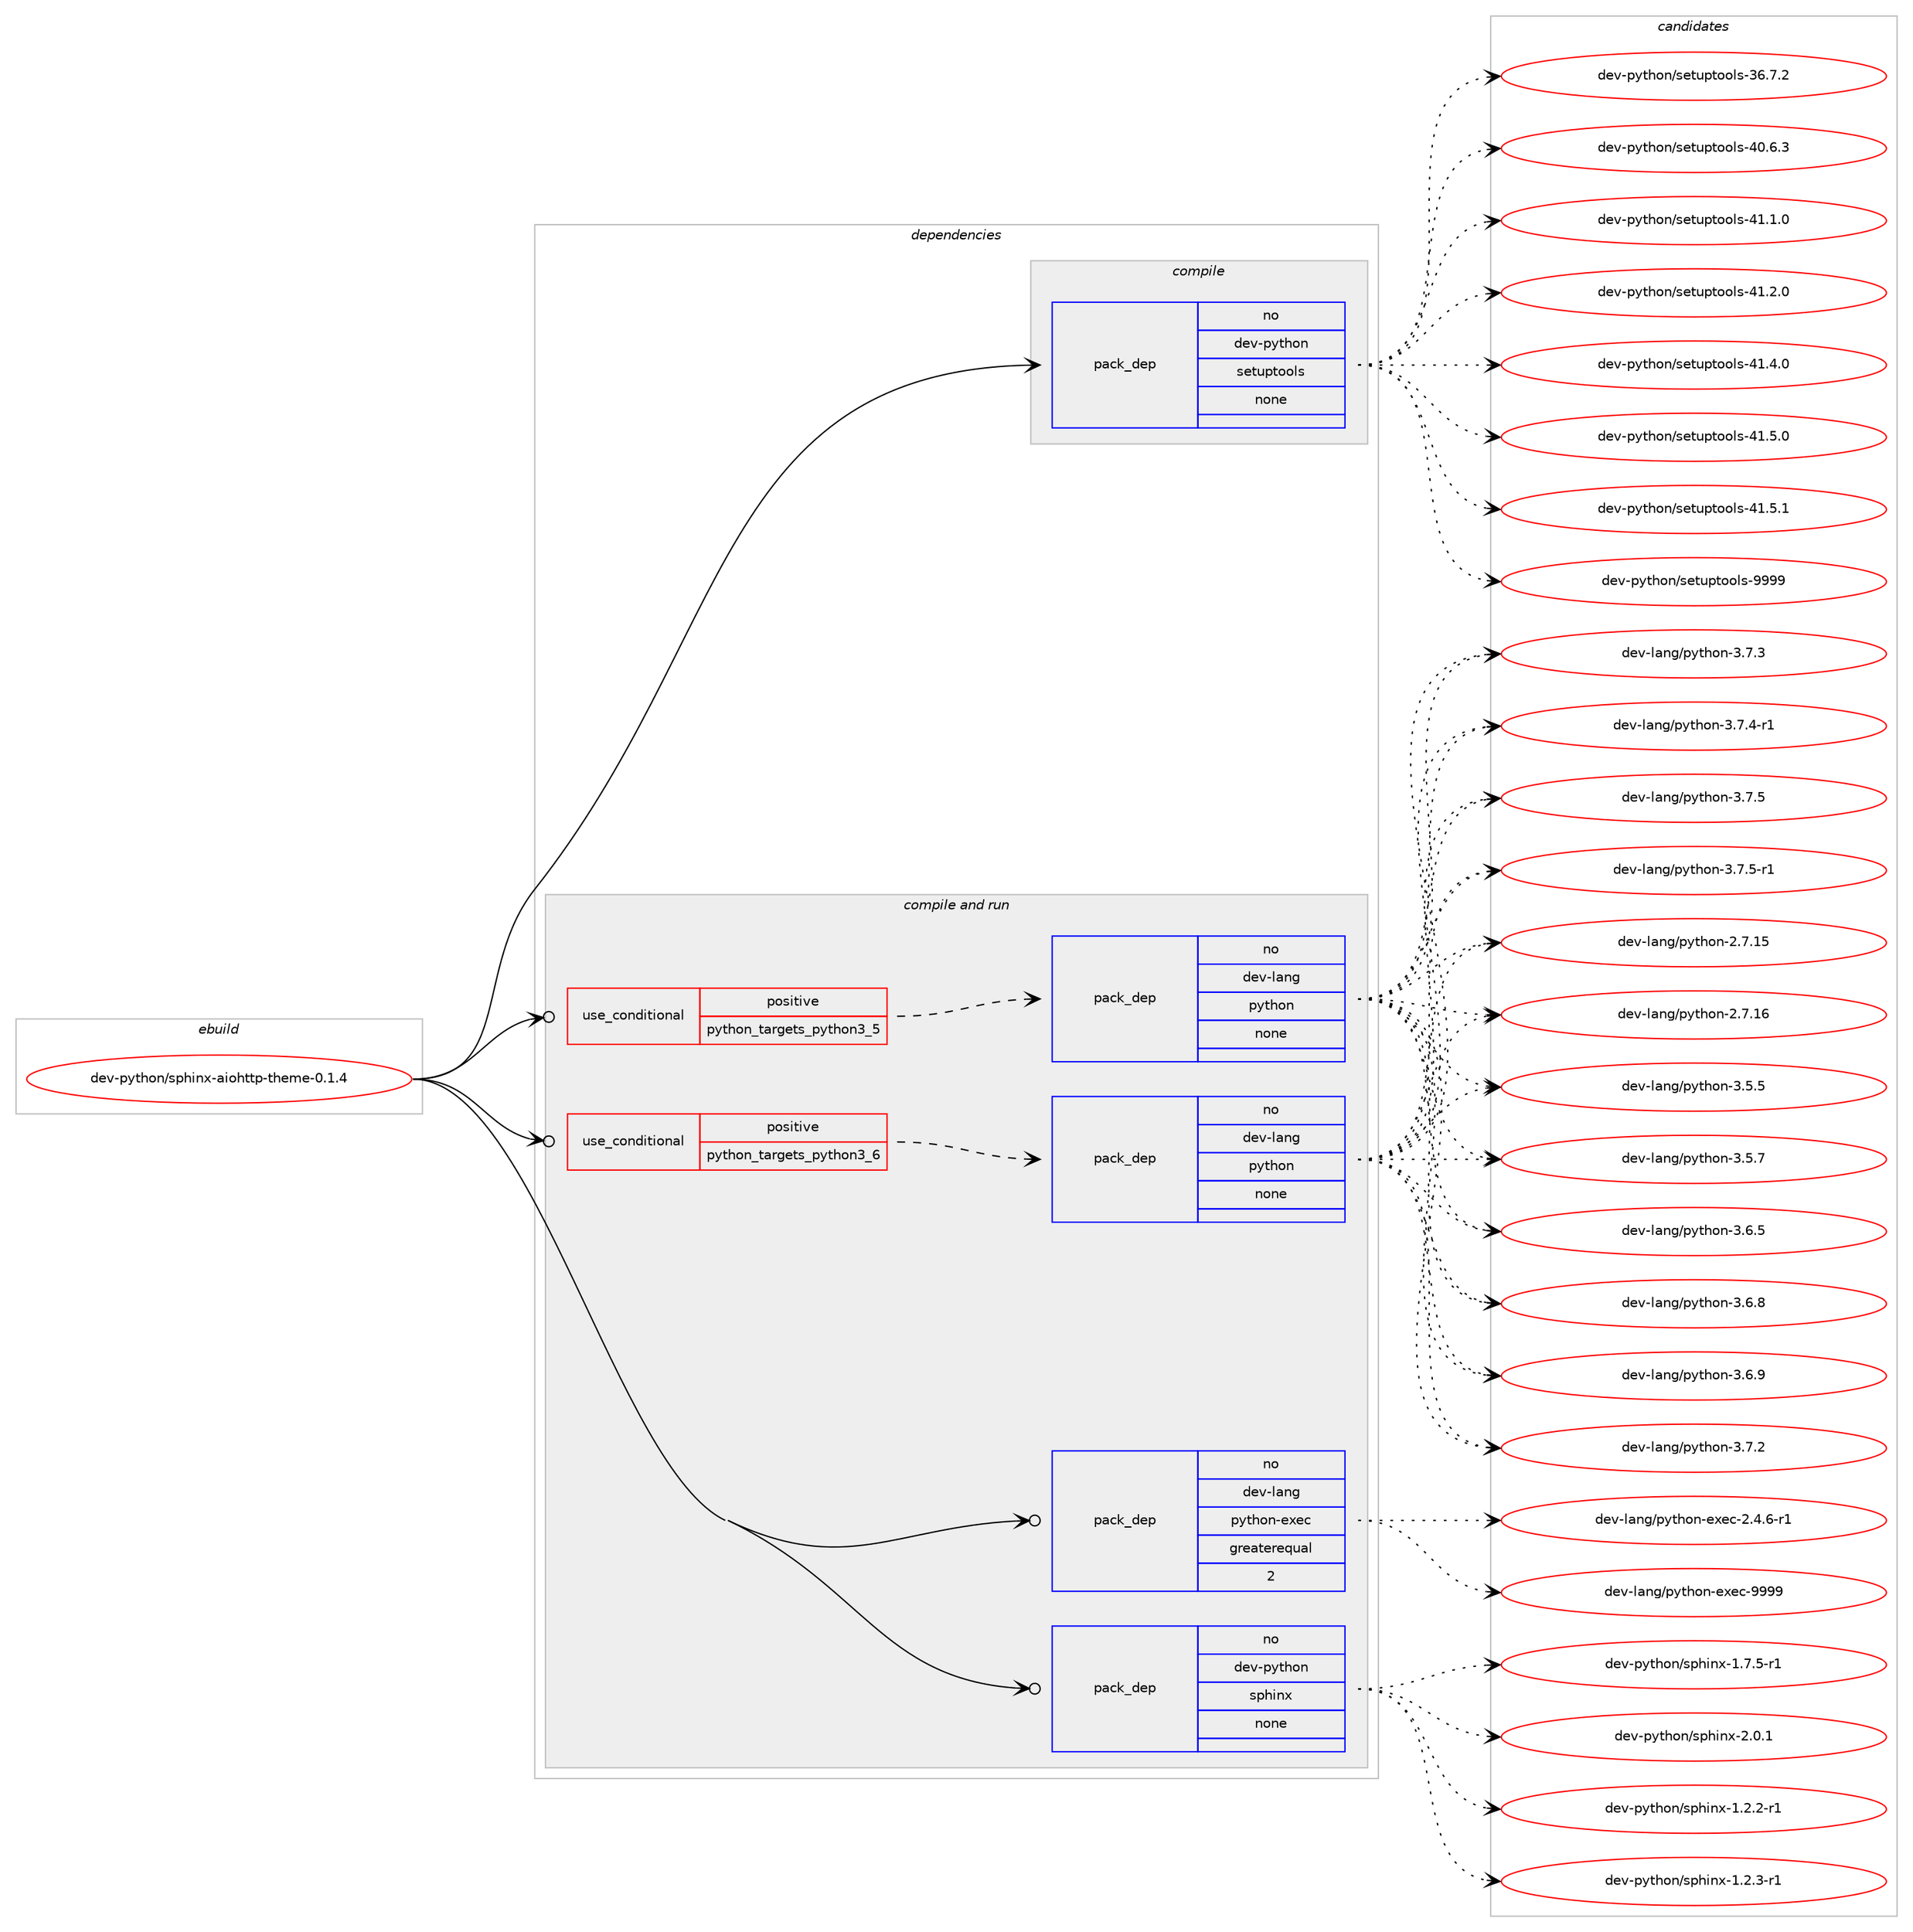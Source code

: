 digraph prolog {

# *************
# Graph options
# *************

newrank=true;
concentrate=true;
compound=true;
graph [rankdir=LR,fontname=Helvetica,fontsize=10,ranksep=1.5];#, ranksep=2.5, nodesep=0.2];
edge  [arrowhead=vee];
node  [fontname=Helvetica,fontsize=10];

# **********
# The ebuild
# **********

subgraph cluster_leftcol {
color=gray;
rank=same;
label=<<i>ebuild</i>>;
id [label="dev-python/sphinx-aiohttp-theme-0.1.4", color=red, width=4, href="../dev-python/sphinx-aiohttp-theme-0.1.4.svg"];
}

# ****************
# The dependencies
# ****************

subgraph cluster_midcol {
color=gray;
label=<<i>dependencies</i>>;
subgraph cluster_compile {
fillcolor="#eeeeee";
style=filled;
label=<<i>compile</i>>;
subgraph pack476528 {
dependency638026 [label=<<TABLE BORDER="0" CELLBORDER="1" CELLSPACING="0" CELLPADDING="4" WIDTH="220"><TR><TD ROWSPAN="6" CELLPADDING="30">pack_dep</TD></TR><TR><TD WIDTH="110">no</TD></TR><TR><TD>dev-python</TD></TR><TR><TD>setuptools</TD></TR><TR><TD>none</TD></TR><TR><TD></TD></TR></TABLE>>, shape=none, color=blue];
}
id:e -> dependency638026:w [weight=20,style="solid",arrowhead="vee"];
}
subgraph cluster_compileandrun {
fillcolor="#eeeeee";
style=filled;
label=<<i>compile and run</i>>;
subgraph cond149617 {
dependency638027 [label=<<TABLE BORDER="0" CELLBORDER="1" CELLSPACING="0" CELLPADDING="4"><TR><TD ROWSPAN="3" CELLPADDING="10">use_conditional</TD></TR><TR><TD>positive</TD></TR><TR><TD>python_targets_python3_5</TD></TR></TABLE>>, shape=none, color=red];
subgraph pack476529 {
dependency638028 [label=<<TABLE BORDER="0" CELLBORDER="1" CELLSPACING="0" CELLPADDING="4" WIDTH="220"><TR><TD ROWSPAN="6" CELLPADDING="30">pack_dep</TD></TR><TR><TD WIDTH="110">no</TD></TR><TR><TD>dev-lang</TD></TR><TR><TD>python</TD></TR><TR><TD>none</TD></TR><TR><TD></TD></TR></TABLE>>, shape=none, color=blue];
}
dependency638027:e -> dependency638028:w [weight=20,style="dashed",arrowhead="vee"];
}
id:e -> dependency638027:w [weight=20,style="solid",arrowhead="odotvee"];
subgraph cond149618 {
dependency638029 [label=<<TABLE BORDER="0" CELLBORDER="1" CELLSPACING="0" CELLPADDING="4"><TR><TD ROWSPAN="3" CELLPADDING="10">use_conditional</TD></TR><TR><TD>positive</TD></TR><TR><TD>python_targets_python3_6</TD></TR></TABLE>>, shape=none, color=red];
subgraph pack476530 {
dependency638030 [label=<<TABLE BORDER="0" CELLBORDER="1" CELLSPACING="0" CELLPADDING="4" WIDTH="220"><TR><TD ROWSPAN="6" CELLPADDING="30">pack_dep</TD></TR><TR><TD WIDTH="110">no</TD></TR><TR><TD>dev-lang</TD></TR><TR><TD>python</TD></TR><TR><TD>none</TD></TR><TR><TD></TD></TR></TABLE>>, shape=none, color=blue];
}
dependency638029:e -> dependency638030:w [weight=20,style="dashed",arrowhead="vee"];
}
id:e -> dependency638029:w [weight=20,style="solid",arrowhead="odotvee"];
subgraph pack476531 {
dependency638031 [label=<<TABLE BORDER="0" CELLBORDER="1" CELLSPACING="0" CELLPADDING="4" WIDTH="220"><TR><TD ROWSPAN="6" CELLPADDING="30">pack_dep</TD></TR><TR><TD WIDTH="110">no</TD></TR><TR><TD>dev-lang</TD></TR><TR><TD>python-exec</TD></TR><TR><TD>greaterequal</TD></TR><TR><TD>2</TD></TR></TABLE>>, shape=none, color=blue];
}
id:e -> dependency638031:w [weight=20,style="solid",arrowhead="odotvee"];
subgraph pack476532 {
dependency638032 [label=<<TABLE BORDER="0" CELLBORDER="1" CELLSPACING="0" CELLPADDING="4" WIDTH="220"><TR><TD ROWSPAN="6" CELLPADDING="30">pack_dep</TD></TR><TR><TD WIDTH="110">no</TD></TR><TR><TD>dev-python</TD></TR><TR><TD>sphinx</TD></TR><TR><TD>none</TD></TR><TR><TD></TD></TR></TABLE>>, shape=none, color=blue];
}
id:e -> dependency638032:w [weight=20,style="solid",arrowhead="odotvee"];
}
subgraph cluster_run {
fillcolor="#eeeeee";
style=filled;
label=<<i>run</i>>;
}
}

# **************
# The candidates
# **************

subgraph cluster_choices {
rank=same;
color=gray;
label=<<i>candidates</i>>;

subgraph choice476528 {
color=black;
nodesep=1;
choice100101118451121211161041111104711510111611711211611111110811545515446554650 [label="dev-python/setuptools-36.7.2", color=red, width=4,href="../dev-python/setuptools-36.7.2.svg"];
choice100101118451121211161041111104711510111611711211611111110811545524846544651 [label="dev-python/setuptools-40.6.3", color=red, width=4,href="../dev-python/setuptools-40.6.3.svg"];
choice100101118451121211161041111104711510111611711211611111110811545524946494648 [label="dev-python/setuptools-41.1.0", color=red, width=4,href="../dev-python/setuptools-41.1.0.svg"];
choice100101118451121211161041111104711510111611711211611111110811545524946504648 [label="dev-python/setuptools-41.2.0", color=red, width=4,href="../dev-python/setuptools-41.2.0.svg"];
choice100101118451121211161041111104711510111611711211611111110811545524946524648 [label="dev-python/setuptools-41.4.0", color=red, width=4,href="../dev-python/setuptools-41.4.0.svg"];
choice100101118451121211161041111104711510111611711211611111110811545524946534648 [label="dev-python/setuptools-41.5.0", color=red, width=4,href="../dev-python/setuptools-41.5.0.svg"];
choice100101118451121211161041111104711510111611711211611111110811545524946534649 [label="dev-python/setuptools-41.5.1", color=red, width=4,href="../dev-python/setuptools-41.5.1.svg"];
choice10010111845112121116104111110471151011161171121161111111081154557575757 [label="dev-python/setuptools-9999", color=red, width=4,href="../dev-python/setuptools-9999.svg"];
dependency638026:e -> choice100101118451121211161041111104711510111611711211611111110811545515446554650:w [style=dotted,weight="100"];
dependency638026:e -> choice100101118451121211161041111104711510111611711211611111110811545524846544651:w [style=dotted,weight="100"];
dependency638026:e -> choice100101118451121211161041111104711510111611711211611111110811545524946494648:w [style=dotted,weight="100"];
dependency638026:e -> choice100101118451121211161041111104711510111611711211611111110811545524946504648:w [style=dotted,weight="100"];
dependency638026:e -> choice100101118451121211161041111104711510111611711211611111110811545524946524648:w [style=dotted,weight="100"];
dependency638026:e -> choice100101118451121211161041111104711510111611711211611111110811545524946534648:w [style=dotted,weight="100"];
dependency638026:e -> choice100101118451121211161041111104711510111611711211611111110811545524946534649:w [style=dotted,weight="100"];
dependency638026:e -> choice10010111845112121116104111110471151011161171121161111111081154557575757:w [style=dotted,weight="100"];
}
subgraph choice476529 {
color=black;
nodesep=1;
choice10010111845108971101034711212111610411111045504655464953 [label="dev-lang/python-2.7.15", color=red, width=4,href="../dev-lang/python-2.7.15.svg"];
choice10010111845108971101034711212111610411111045504655464954 [label="dev-lang/python-2.7.16", color=red, width=4,href="../dev-lang/python-2.7.16.svg"];
choice100101118451089711010347112121116104111110455146534653 [label="dev-lang/python-3.5.5", color=red, width=4,href="../dev-lang/python-3.5.5.svg"];
choice100101118451089711010347112121116104111110455146534655 [label="dev-lang/python-3.5.7", color=red, width=4,href="../dev-lang/python-3.5.7.svg"];
choice100101118451089711010347112121116104111110455146544653 [label="dev-lang/python-3.6.5", color=red, width=4,href="../dev-lang/python-3.6.5.svg"];
choice100101118451089711010347112121116104111110455146544656 [label="dev-lang/python-3.6.8", color=red, width=4,href="../dev-lang/python-3.6.8.svg"];
choice100101118451089711010347112121116104111110455146544657 [label="dev-lang/python-3.6.9", color=red, width=4,href="../dev-lang/python-3.6.9.svg"];
choice100101118451089711010347112121116104111110455146554650 [label="dev-lang/python-3.7.2", color=red, width=4,href="../dev-lang/python-3.7.2.svg"];
choice100101118451089711010347112121116104111110455146554651 [label="dev-lang/python-3.7.3", color=red, width=4,href="../dev-lang/python-3.7.3.svg"];
choice1001011184510897110103471121211161041111104551465546524511449 [label="dev-lang/python-3.7.4-r1", color=red, width=4,href="../dev-lang/python-3.7.4-r1.svg"];
choice100101118451089711010347112121116104111110455146554653 [label="dev-lang/python-3.7.5", color=red, width=4,href="../dev-lang/python-3.7.5.svg"];
choice1001011184510897110103471121211161041111104551465546534511449 [label="dev-lang/python-3.7.5-r1", color=red, width=4,href="../dev-lang/python-3.7.5-r1.svg"];
dependency638028:e -> choice10010111845108971101034711212111610411111045504655464953:w [style=dotted,weight="100"];
dependency638028:e -> choice10010111845108971101034711212111610411111045504655464954:w [style=dotted,weight="100"];
dependency638028:e -> choice100101118451089711010347112121116104111110455146534653:w [style=dotted,weight="100"];
dependency638028:e -> choice100101118451089711010347112121116104111110455146534655:w [style=dotted,weight="100"];
dependency638028:e -> choice100101118451089711010347112121116104111110455146544653:w [style=dotted,weight="100"];
dependency638028:e -> choice100101118451089711010347112121116104111110455146544656:w [style=dotted,weight="100"];
dependency638028:e -> choice100101118451089711010347112121116104111110455146544657:w [style=dotted,weight="100"];
dependency638028:e -> choice100101118451089711010347112121116104111110455146554650:w [style=dotted,weight="100"];
dependency638028:e -> choice100101118451089711010347112121116104111110455146554651:w [style=dotted,weight="100"];
dependency638028:e -> choice1001011184510897110103471121211161041111104551465546524511449:w [style=dotted,weight="100"];
dependency638028:e -> choice100101118451089711010347112121116104111110455146554653:w [style=dotted,weight="100"];
dependency638028:e -> choice1001011184510897110103471121211161041111104551465546534511449:w [style=dotted,weight="100"];
}
subgraph choice476530 {
color=black;
nodesep=1;
choice10010111845108971101034711212111610411111045504655464953 [label="dev-lang/python-2.7.15", color=red, width=4,href="../dev-lang/python-2.7.15.svg"];
choice10010111845108971101034711212111610411111045504655464954 [label="dev-lang/python-2.7.16", color=red, width=4,href="../dev-lang/python-2.7.16.svg"];
choice100101118451089711010347112121116104111110455146534653 [label="dev-lang/python-3.5.5", color=red, width=4,href="../dev-lang/python-3.5.5.svg"];
choice100101118451089711010347112121116104111110455146534655 [label="dev-lang/python-3.5.7", color=red, width=4,href="../dev-lang/python-3.5.7.svg"];
choice100101118451089711010347112121116104111110455146544653 [label="dev-lang/python-3.6.5", color=red, width=4,href="../dev-lang/python-3.6.5.svg"];
choice100101118451089711010347112121116104111110455146544656 [label="dev-lang/python-3.6.8", color=red, width=4,href="../dev-lang/python-3.6.8.svg"];
choice100101118451089711010347112121116104111110455146544657 [label="dev-lang/python-3.6.9", color=red, width=4,href="../dev-lang/python-3.6.9.svg"];
choice100101118451089711010347112121116104111110455146554650 [label="dev-lang/python-3.7.2", color=red, width=4,href="../dev-lang/python-3.7.2.svg"];
choice100101118451089711010347112121116104111110455146554651 [label="dev-lang/python-3.7.3", color=red, width=4,href="../dev-lang/python-3.7.3.svg"];
choice1001011184510897110103471121211161041111104551465546524511449 [label="dev-lang/python-3.7.4-r1", color=red, width=4,href="../dev-lang/python-3.7.4-r1.svg"];
choice100101118451089711010347112121116104111110455146554653 [label="dev-lang/python-3.7.5", color=red, width=4,href="../dev-lang/python-3.7.5.svg"];
choice1001011184510897110103471121211161041111104551465546534511449 [label="dev-lang/python-3.7.5-r1", color=red, width=4,href="../dev-lang/python-3.7.5-r1.svg"];
dependency638030:e -> choice10010111845108971101034711212111610411111045504655464953:w [style=dotted,weight="100"];
dependency638030:e -> choice10010111845108971101034711212111610411111045504655464954:w [style=dotted,weight="100"];
dependency638030:e -> choice100101118451089711010347112121116104111110455146534653:w [style=dotted,weight="100"];
dependency638030:e -> choice100101118451089711010347112121116104111110455146534655:w [style=dotted,weight="100"];
dependency638030:e -> choice100101118451089711010347112121116104111110455146544653:w [style=dotted,weight="100"];
dependency638030:e -> choice100101118451089711010347112121116104111110455146544656:w [style=dotted,weight="100"];
dependency638030:e -> choice100101118451089711010347112121116104111110455146544657:w [style=dotted,weight="100"];
dependency638030:e -> choice100101118451089711010347112121116104111110455146554650:w [style=dotted,weight="100"];
dependency638030:e -> choice100101118451089711010347112121116104111110455146554651:w [style=dotted,weight="100"];
dependency638030:e -> choice1001011184510897110103471121211161041111104551465546524511449:w [style=dotted,weight="100"];
dependency638030:e -> choice100101118451089711010347112121116104111110455146554653:w [style=dotted,weight="100"];
dependency638030:e -> choice1001011184510897110103471121211161041111104551465546534511449:w [style=dotted,weight="100"];
}
subgraph choice476531 {
color=black;
nodesep=1;
choice10010111845108971101034711212111610411111045101120101994550465246544511449 [label="dev-lang/python-exec-2.4.6-r1", color=red, width=4,href="../dev-lang/python-exec-2.4.6-r1.svg"];
choice10010111845108971101034711212111610411111045101120101994557575757 [label="dev-lang/python-exec-9999", color=red, width=4,href="../dev-lang/python-exec-9999.svg"];
dependency638031:e -> choice10010111845108971101034711212111610411111045101120101994550465246544511449:w [style=dotted,weight="100"];
dependency638031:e -> choice10010111845108971101034711212111610411111045101120101994557575757:w [style=dotted,weight="100"];
}
subgraph choice476532 {
color=black;
nodesep=1;
choice10010111845112121116104111110471151121041051101204549465046504511449 [label="dev-python/sphinx-1.2.2-r1", color=red, width=4,href="../dev-python/sphinx-1.2.2-r1.svg"];
choice10010111845112121116104111110471151121041051101204549465046514511449 [label="dev-python/sphinx-1.2.3-r1", color=red, width=4,href="../dev-python/sphinx-1.2.3-r1.svg"];
choice10010111845112121116104111110471151121041051101204549465546534511449 [label="dev-python/sphinx-1.7.5-r1", color=red, width=4,href="../dev-python/sphinx-1.7.5-r1.svg"];
choice1001011184511212111610411111047115112104105110120455046484649 [label="dev-python/sphinx-2.0.1", color=red, width=4,href="../dev-python/sphinx-2.0.1.svg"];
dependency638032:e -> choice10010111845112121116104111110471151121041051101204549465046504511449:w [style=dotted,weight="100"];
dependency638032:e -> choice10010111845112121116104111110471151121041051101204549465046514511449:w [style=dotted,weight="100"];
dependency638032:e -> choice10010111845112121116104111110471151121041051101204549465546534511449:w [style=dotted,weight="100"];
dependency638032:e -> choice1001011184511212111610411111047115112104105110120455046484649:w [style=dotted,weight="100"];
}
}

}
